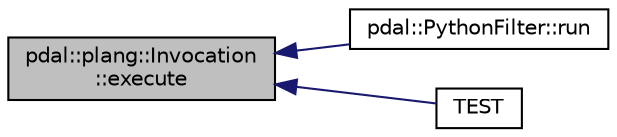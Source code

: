 digraph "pdal::plang::Invocation::execute"
{
  edge [fontname="Helvetica",fontsize="10",labelfontname="Helvetica",labelfontsize="10"];
  node [fontname="Helvetica",fontsize="10",shape=record];
  rankdir="LR";
  Node1 [label="pdal::plang::Invocation\l::execute",height=0.2,width=0.4,color="black", fillcolor="grey75", style="filled", fontcolor="black"];
  Node1 -> Node2 [dir="back",color="midnightblue",fontsize="10",style="solid",fontname="Helvetica"];
  Node2 [label="pdal::PythonFilter::run",height=0.2,width=0.4,color="black", fillcolor="white", style="filled",URL="$classpdal_1_1PythonFilter.html#a237d32f937771c1f5792170606a440be"];
  Node1 -> Node3 [dir="back",color="midnightblue",fontsize="10",style="solid",fontname="Helvetica"];
  Node3 [label="TEST",height=0.2,width=0.4,color="black", fillcolor="white", style="filled",URL="$PythonFilterTest_8cpp.html#addeb133df82c77c23c5e7e71e0a69cb3"];
}

